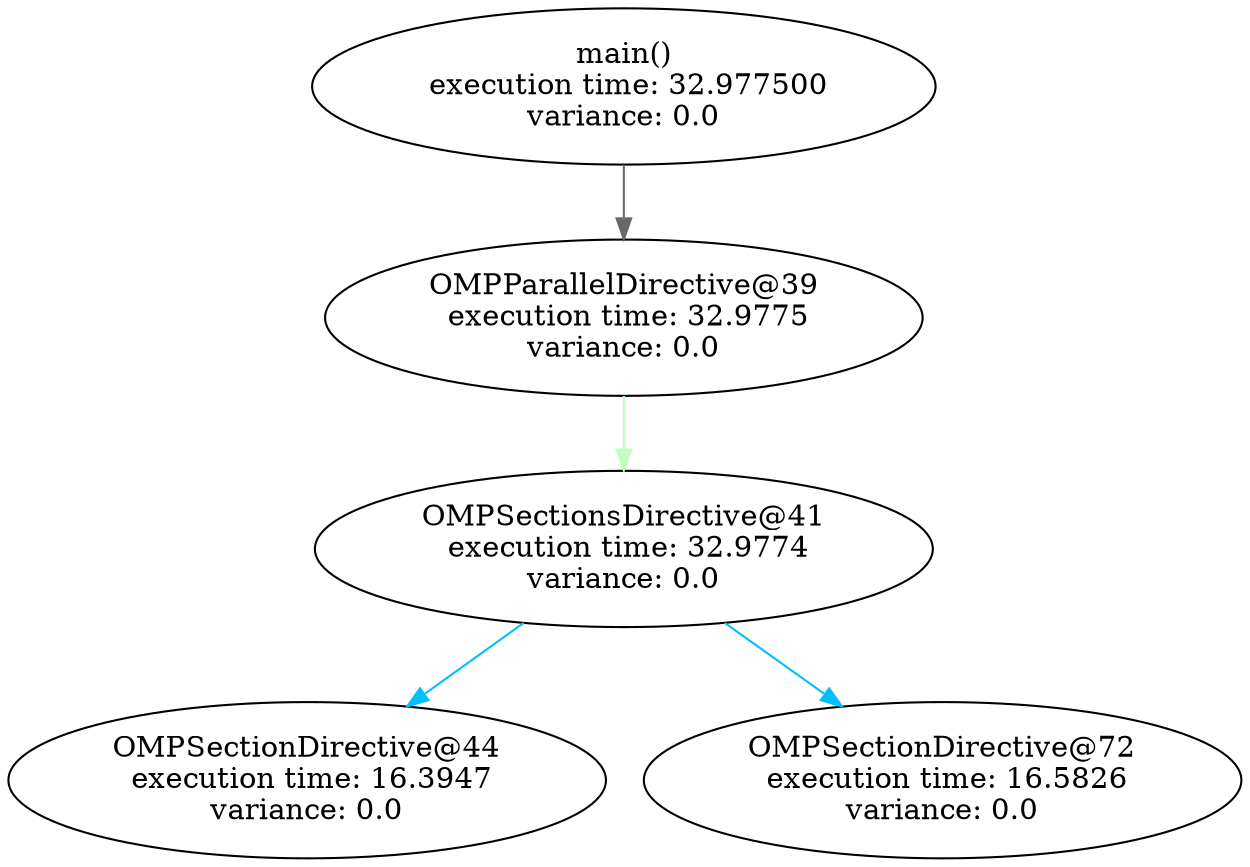 digraph G {
	graph [bb="0,0,500,412"];
	node [label="\N"];
	main	 [height=1.041,
		label="main()\n execution time: 32.977500\nvariance: 0.0",
		pos="250,374",
		width=3.4507];
	"OMPParallelDirective@39"	 [height=1.041,
		label="OMPParallelDirective@39\n execution time: 32.9775\nvariance: 0.0",
		pos="250,262",
		width=3.346];
	main -> "OMPParallelDirective@39"	 [color=dimgray,
		pos="e,250,299.84 250,336.37 250,327.93 250,318.83 250,310.01"];
	"OMPSectionsDirective@41"	 [height=1.041,
		label="OMPSectionsDirective@41\n execution time: 32.9774\nvariance: 0.0",
		pos="250,150",
		width=3.4507];
	"OMPParallelDirective@39" -> "OMPSectionsDirective@41"	 [color=darkseagreen1,
		pos="e,250,187.84 250,224.37 250,215.93 250,206.83 250,198.01"];
	"OMPSectionDirective@44"	 [height=1.041,
		label="OMPSectionDirective@44\n execution time: 16.3947\nvariance: 0.0",
		pos="120,38",
		width=3.346];
	"OMPSectionsDirective@41" -> "OMPSectionDirective@44"	 [color=deepskyblue1,
		pos="e,160.63,73.38 209.22,114.5 196.28,103.54 181.83,91.32 168.4,79.956"];
	"OMPSectionDirective@72"	 [height=1.041,
		label="OMPSectionDirective@72\n execution time: 16.5826\nvariance: 0.0",
		pos="380,38",
		width=3.346];
	"OMPSectionsDirective@41" -> "OMPSectionDirective@72"	 [color=deepskyblue1,
		pos="e,339.37,73.38 290.78,114.5 303.72,103.54 318.17,91.32 331.6,79.956"];
}
